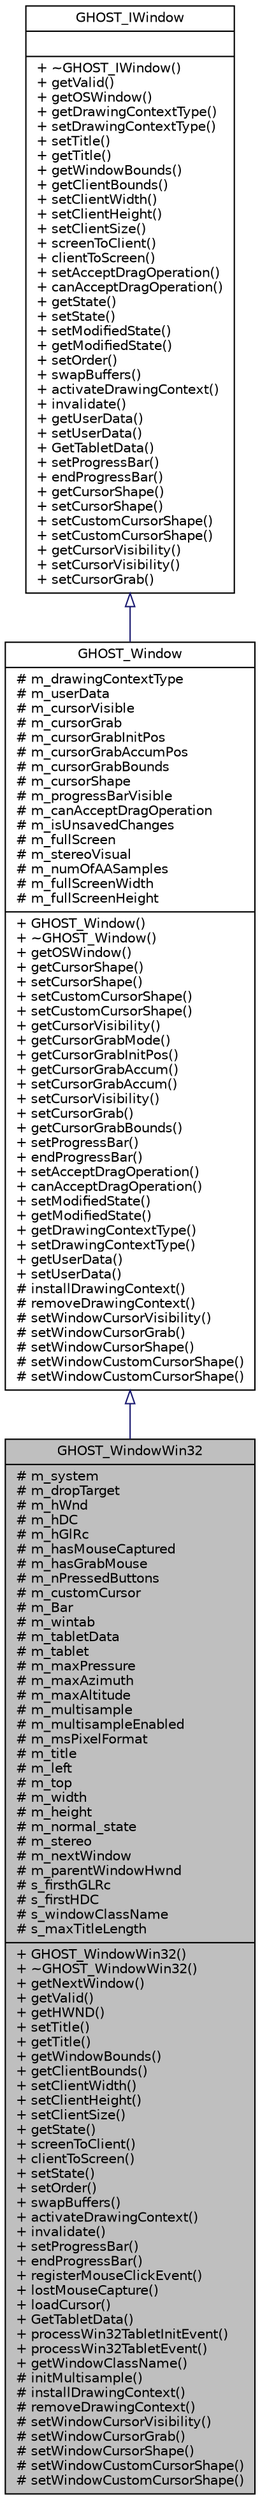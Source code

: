 digraph G
{
  edge [fontname="Helvetica",fontsize="10",labelfontname="Helvetica",labelfontsize="10"];
  node [fontname="Helvetica",fontsize="10",shape=record];
  Node1 [label="{GHOST_WindowWin32\n|# m_system\l# m_dropTarget\l# m_hWnd\l# m_hDC\l# m_hGlRc\l# m_hasMouseCaptured\l# m_hasGrabMouse\l# m_nPressedButtons\l# m_customCursor\l# m_Bar\l# m_wintab\l# m_tabletData\l# m_tablet\l# m_maxPressure\l# m_maxAzimuth\l# m_maxAltitude\l# m_multisample\l# m_multisampleEnabled\l# m_msPixelFormat\l# m_title\l# m_left\l# m_top\l# m_width\l# m_height\l# m_normal_state\l# m_stereo\l# m_nextWindow\l# m_parentWindowHwnd\l# s_firsthGLRc\l# s_firstHDC\l# s_windowClassName\l# s_maxTitleLength\l|+ GHOST_WindowWin32()\l+ ~GHOST_WindowWin32()\l+ getNextWindow()\l+ getValid()\l+ getHWND()\l+ setTitle()\l+ getTitle()\l+ getWindowBounds()\l+ getClientBounds()\l+ setClientWidth()\l+ setClientHeight()\l+ setClientSize()\l+ getState()\l+ screenToClient()\l+ clientToScreen()\l+ setState()\l+ setOrder()\l+ swapBuffers()\l+ activateDrawingContext()\l+ invalidate()\l+ setProgressBar()\l+ endProgressBar()\l+ registerMouseClickEvent()\l+ lostMouseCapture()\l+ loadCursor()\l+ GetTabletData()\l+ processWin32TabletInitEvent()\l+ processWin32TabletEvent()\l+ getWindowClassName()\l# initMultisample()\l# installDrawingContext()\l# removeDrawingContext()\l# setWindowCursorVisibility()\l# setWindowCursorGrab()\l# setWindowCursorShape()\l# setWindowCustomCursorShape()\l# setWindowCustomCursorShape()\l}",height=0.2,width=0.4,color="black", fillcolor="grey75", style="filled" fontcolor="black"];
  Node2 -> Node1 [dir=back,color="midnightblue",fontsize="10",style="solid",arrowtail="empty",fontname="Helvetica"];
  Node2 [label="{GHOST_Window\n|# m_drawingContextType\l# m_userData\l# m_cursorVisible\l# m_cursorGrab\l# m_cursorGrabInitPos\l# m_cursorGrabAccumPos\l# m_cursorGrabBounds\l# m_cursorShape\l# m_progressBarVisible\l# m_canAcceptDragOperation\l# m_isUnsavedChanges\l# m_fullScreen\l# m_stereoVisual\l# m_numOfAASamples\l# m_fullScreenWidth\l# m_fullScreenHeight\l|+ GHOST_Window()\l+ ~GHOST_Window()\l+ getOSWindow()\l+ getCursorShape()\l+ setCursorShape()\l+ setCustomCursorShape()\l+ setCustomCursorShape()\l+ getCursorVisibility()\l+ getCursorGrabMode()\l+ getCursorGrabInitPos()\l+ getCursorGrabAccum()\l+ setCursorGrabAccum()\l+ setCursorVisibility()\l+ setCursorGrab()\l+ getCursorGrabBounds()\l+ setProgressBar()\l+ endProgressBar()\l+ setAcceptDragOperation()\l+ canAcceptDragOperation()\l+ setModifiedState()\l+ getModifiedState()\l+ getDrawingContextType()\l+ setDrawingContextType()\l+ getUserData()\l+ setUserData()\l# installDrawingContext()\l# removeDrawingContext()\l# setWindowCursorVisibility()\l# setWindowCursorGrab()\l# setWindowCursorShape()\l# setWindowCustomCursorShape()\l# setWindowCustomCursorShape()\l}",height=0.2,width=0.4,color="black", fillcolor="white", style="filled",URL="$de/db8/classGHOST__Window.html"];
  Node3 -> Node2 [dir=back,color="midnightblue",fontsize="10",style="solid",arrowtail="empty",fontname="Helvetica"];
  Node3 [label="{GHOST_IWindow\n||+ ~GHOST_IWindow()\l+ getValid()\l+ getOSWindow()\l+ getDrawingContextType()\l+ setDrawingContextType()\l+ setTitle()\l+ getTitle()\l+ getWindowBounds()\l+ getClientBounds()\l+ setClientWidth()\l+ setClientHeight()\l+ setClientSize()\l+ screenToClient()\l+ clientToScreen()\l+ setAcceptDragOperation()\l+ canAcceptDragOperation()\l+ getState()\l+ setState()\l+ setModifiedState()\l+ getModifiedState()\l+ setOrder()\l+ swapBuffers()\l+ activateDrawingContext()\l+ invalidate()\l+ getUserData()\l+ setUserData()\l+ GetTabletData()\l+ setProgressBar()\l+ endProgressBar()\l+ getCursorShape()\l+ setCursorShape()\l+ setCustomCursorShape()\l+ setCustomCursorShape()\l+ getCursorVisibility()\l+ setCursorVisibility()\l+ setCursorGrab()\l}",height=0.2,width=0.4,color="black", fillcolor="white", style="filled",URL="$de/d3a/classGHOST__IWindow.html"];
}
